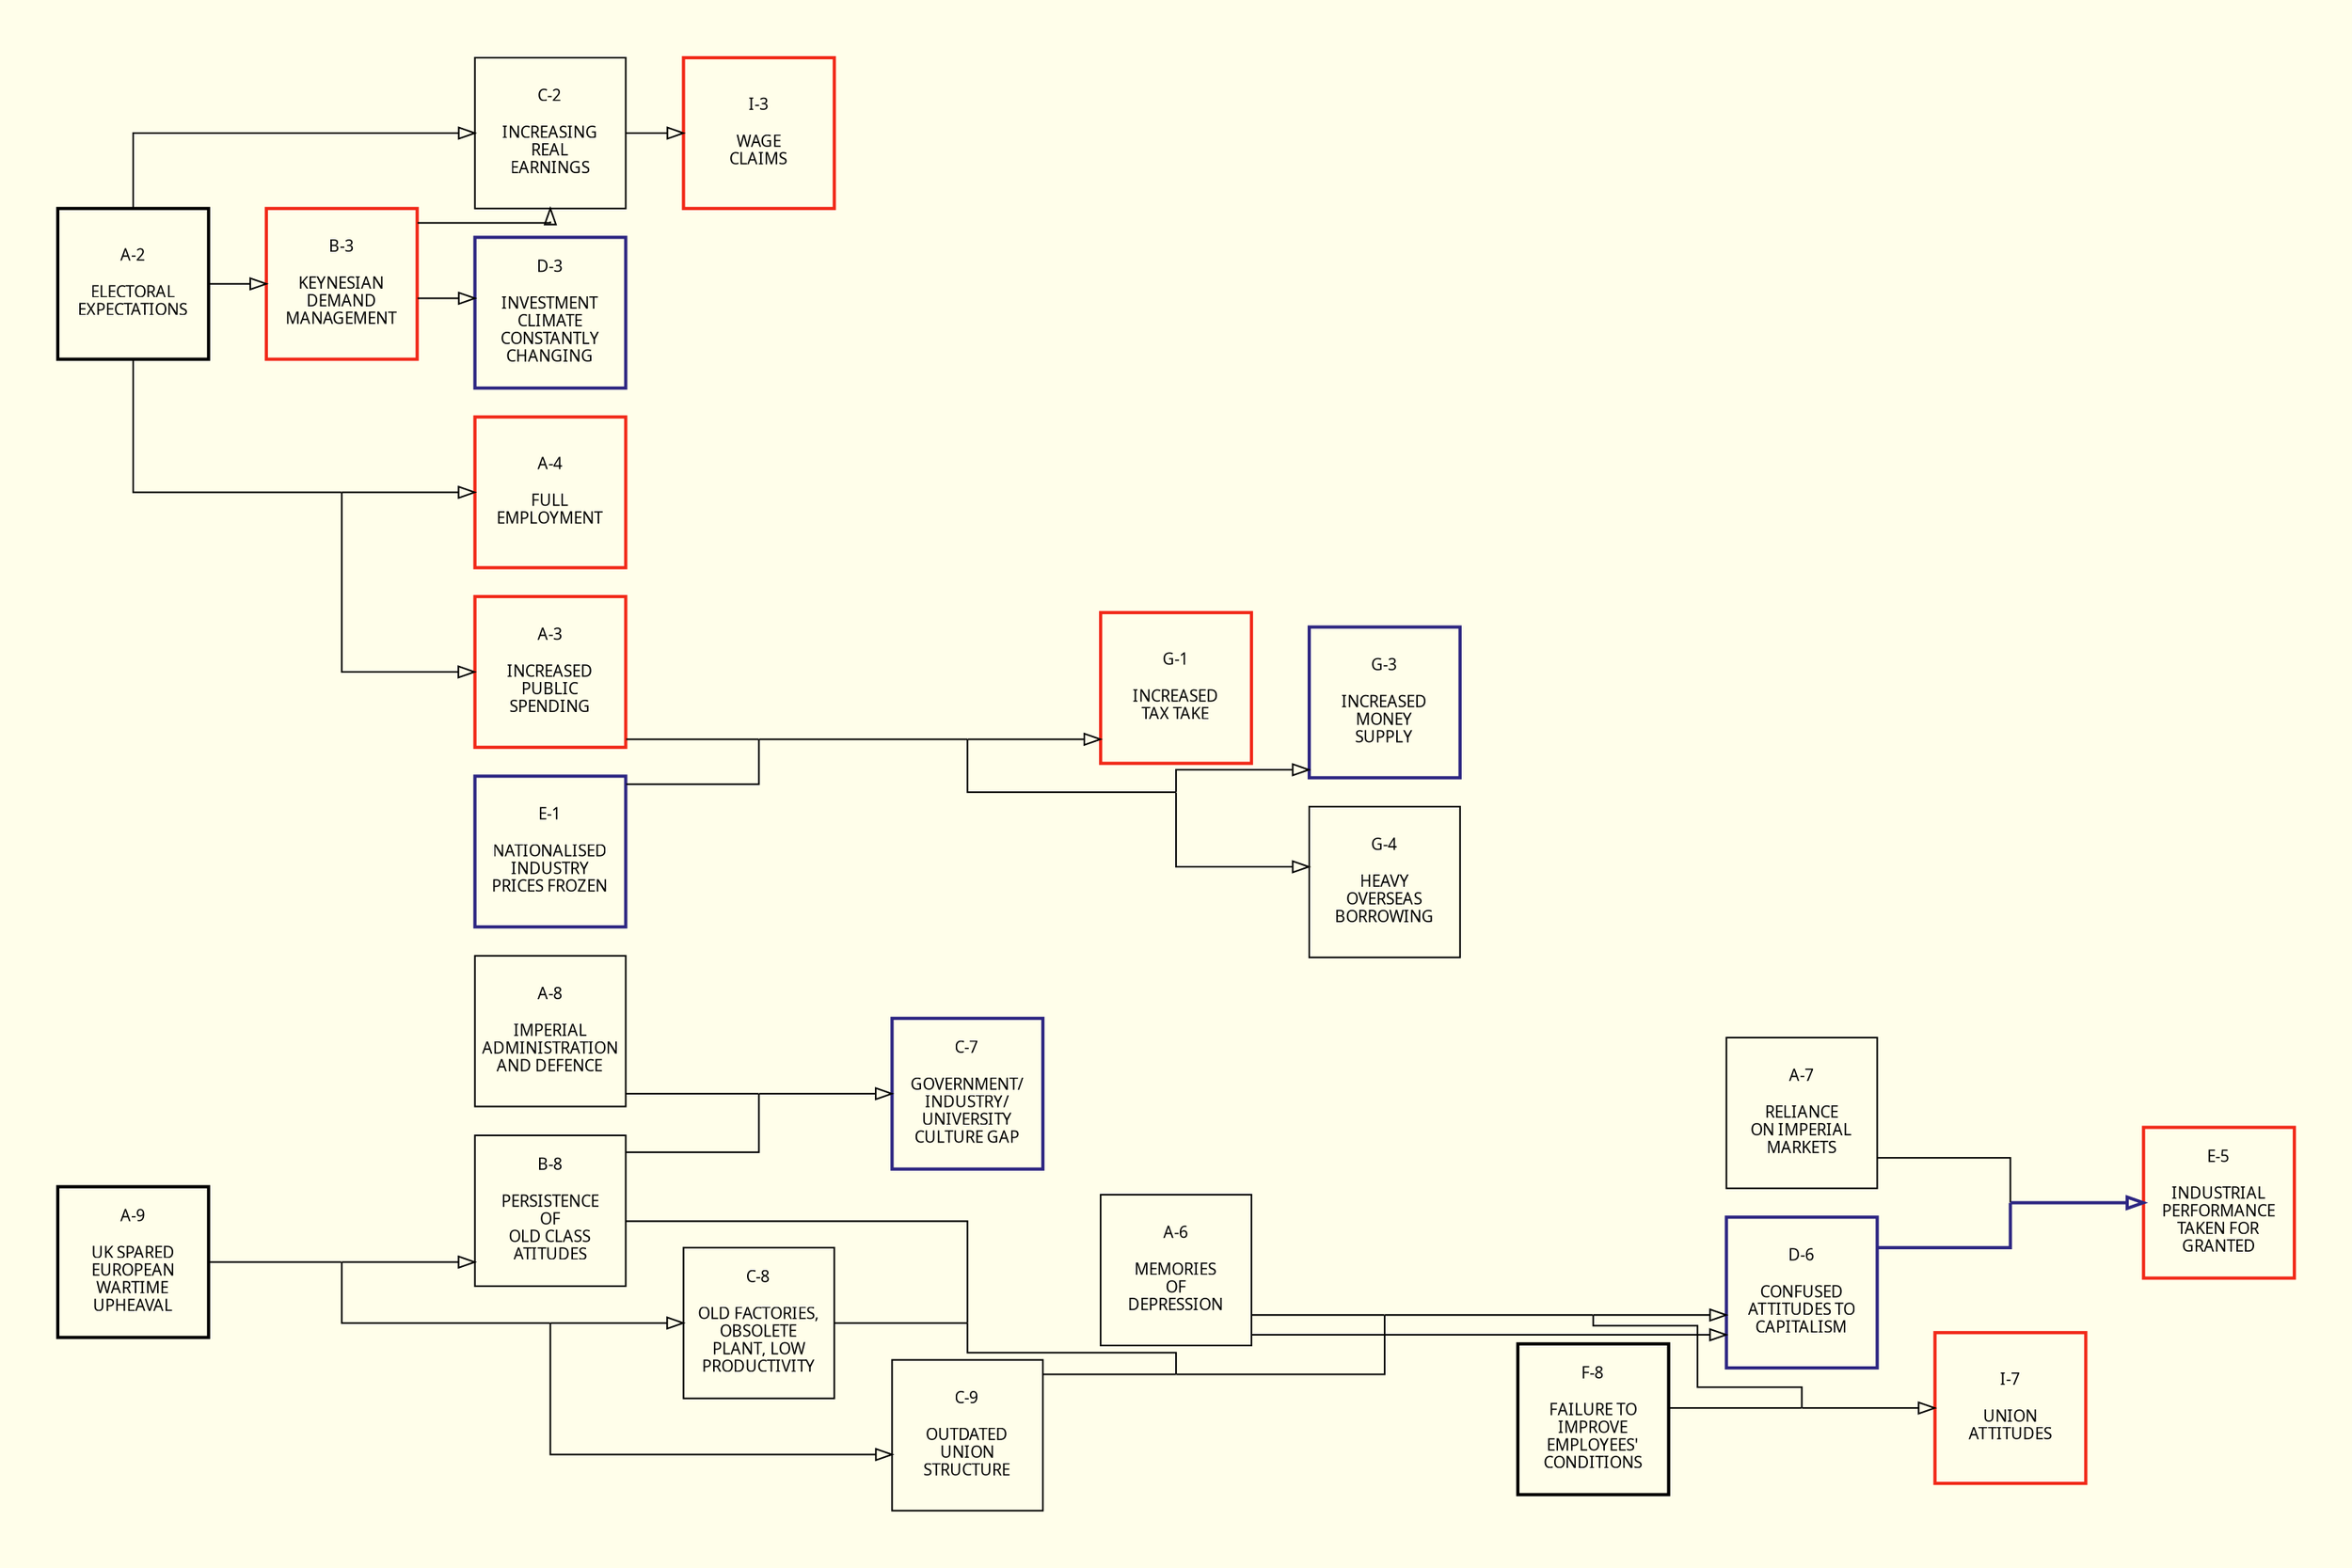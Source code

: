 # http://www.graphviz.org/content/cluster

digraph wiring_diagram {
    pad=0.5
    bgcolor= "#FFFEEA"
    rankdir=LR
    splines=ortho
    concentrate=true
    
    node [
      shape=square
      color=black
      fontname=Futura
      fontsize=10
      margin=.1
      width=1.3
      height=1.3
      fixedsize=true
    ]
    edge [
      arrowhead=empty
    ]
    
    # Edges
    "A-8" -> x [dir=none]
    x -> "C-7"
    "B-8" -> x [dir=none]
    x -> "C-7"
    "A-9" -> x2 [dir=none]
    x2 -> "B-8"
    x2 -> x3 [dir=none]
    x3 -> "C-8"
    x3 -> "C-9"
    "A-7" -> x4 [dir=none]
    "D-6" -> x4 [dir=none, color="#2D2682", style="bold"]
    x4 -> "E-5" [color="#2D2682", style="bold"]
    "B-8" -> x5 [dir=none]
    "C-8" -> x5 [dir=none]
    x5 -> x6 [dir=none]
    "C-9" -> x6 [dir=none]
    "A-6" -> x7 [dir=none]
    x6 -> x7 [dir=none]
    x7 -> x8 [dir=none]
    x8 -> "D-6"
    "F-8" -> x9 [dir=none]
    x8 -> x9 [dir=none]
    x9 -> "I-7"
    "C-2" -> "I-3"
    "A-2" -> x10 [dir=none]
    x10 -> "A-3"
    x10 -> "A-4"
    "A-2" -> "B-3"
    "B-3" -> "C-2"
    "A-2" -> "C-2"
    "A-3" -> x11 [dir=none]
    "E-1" -> x11 [dir=none]
    x11 -> x12 [dir=none]
    x12 -> "G-1"
    x12 -> x13 [dir=none]
    x13 -> "G-3"
    x13 -> "G-4"
    "B-3" -> "D-3"
    "A-6" -> "D-6"
    
    # Nodes
    x, x2, x3, x4, x5, x6, x7, x8, x9, x10, x11, x12, x13 [dir=none, shape=point, style=invis, width=0, height=0, margin=0]
    "A-2" [label="A-2\n\nELECTORAL\nEXPECTATIONS", style="bold"]
    "A-3" [label="A-3\n\nINCREASED\nPUBLIC\nSPENDING", color="#F12818", style="bold"]
    "A-4" [label="A-4\n\nFULL\nEMPLOYMENT", color="#F12818", style="bold"]
    "A-6" [label="A-6\n\nMEMORIES\nOF\nDEPRESSION"]
    "A-7" [label="A-7\n\nRELIANCE\nON IMPERIAL\nMARKETS"]
    "A-8" [label="A-8\n\nIMPERIAL\nADMINISTRATION\nAND DEFENCE"]
    "A-9" [label="A-9\n\nUK SPARED\nEUROPEAN\nWARTIME\nUPHEAVAL", style="bold"]
    "B-3" [label="B-3\n\nKEYNESIAN\nDEMAND\nMANAGEMENT", color="#F12818", style="bold"]
    "B-8" [label="B-8\n\nPERSISTENCE\nOF\nOLD CLASS\nATITUDES"]
    "C-2" [label="C-2\n\nINCREASING\nREAL\nEARNINGS"]
    "C-7" [label="C-7\n\nGOVERNMENT/\nINDUSTRY/\nUNIVERSITY\nCULTURE GAP", color="#2D2682", style="bold"]
    "C-8" [label="C-8\n\nOLD FACTORIES,\nOBSOLETE\nPLANT, LOW\nPRODUCTIVITY"]
    "C-9" [label="C-9\n\nOUTDATED\nUNION\nSTRUCTURE"]
    "D-3" [label="D-3\n\nINVESTMENT\nCLIMATE\nCONSTANTLY\nCHANGING", color="#2D2682", style="bold"]
    "D-6" [label="D-6\n\nCONFUSED\nATTITUDES TO\nCAPITALISM", color="#2D2682", style="bold"]
    "E-1" [label="E-1\n\nNATIONALISED\nINDUSTRY\nPRICES FROZEN", color="#2D2682", style="bold"]
    "E-5" [label="E-5\n\nINDUSTRIAL\nPERFORMANCE\nTAKEN FOR\nGRANTED", color="#F12818", style="bold"]
    "F-8" [label="F-8\n\nFAILURE TO\nIMPROVE\nEMPLOYEES'\nCONDITIONS", style="bold"]
    "G-1" [label="G-1\n\nINCREASED\nTAX TAKE", color="#F12818", style="bold"]
    "G-3" [label="G-3\n\nINCREASED\nMONEY\nSUPPLY", color="#2D2682", style="bold"]
    "G-4" [label="G-4\n\nHEAVY\nOVERSEAS\nBORROWING"]
    "I-3" [label="I-3\n\nWAGE\nCLAIMS", color="#F12818", style="bold"]
    "I-7" [label="I-7\n\nUNION\nATTITUDES", color="#F12818", style="bold"]
}
